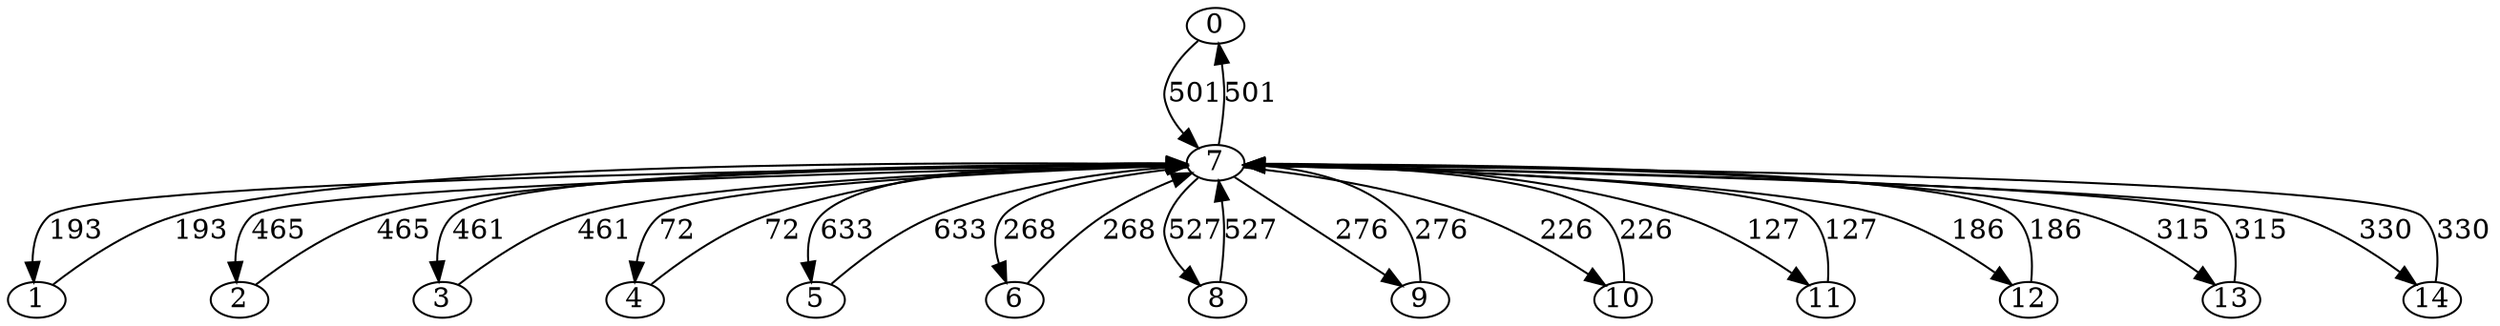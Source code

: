 graph noeud_15 {
node [fixedsize=true width=0.4 height=0.25];
0 -- 7 [dir="forward",label="501"]; 
1 -- 7 [dir="forward",label="193"]; 
2 -- 7 [dir="forward",label="465"]; 
3 -- 7 [dir="forward",label="461"]; 
4 -- 7 [dir="forward",label="72"]; 
5 -- 7 [dir="forward",label="633"]; 
6 -- 7 [dir="forward",label="268"]; 
7 -- 0 [dir="forward",label="501"]; 
7 -- 1 [dir="forward",label="193"]; 
7 -- 2 [dir="forward",label="465"]; 
7 -- 3 [dir="forward",label="461"]; 
7 -- 4 [dir="forward",label="72"]; 
7 -- 5 [dir="forward",label="633"]; 
7 -- 6 [dir="forward",label="268"]; 
7 -- 8 [dir="forward",label="527"]; 
7 -- 9 [dir="forward",label="276"]; 
7 -- 10 [dir="forward",label="226"]; 
7 -- 11 [dir="forward",label="127"]; 
7 -- 12 [dir="forward",label="186"]; 
7 -- 13 [dir="forward",label="315"]; 
7 -- 14 [dir="forward",label="330"]; 
8 -- 7 [dir="forward",label="527"]; 
9 -- 7 [dir="forward",label="276"]; 
10 -- 7 [dir="forward",label="226"]; 
11 -- 7 [dir="forward",label="127"]; 
12 -- 7 [dir="forward",label="186"]; 
13 -- 7 [dir="forward",label="315"]; 
14 -- 7 [dir="forward",label="330"]; 
}